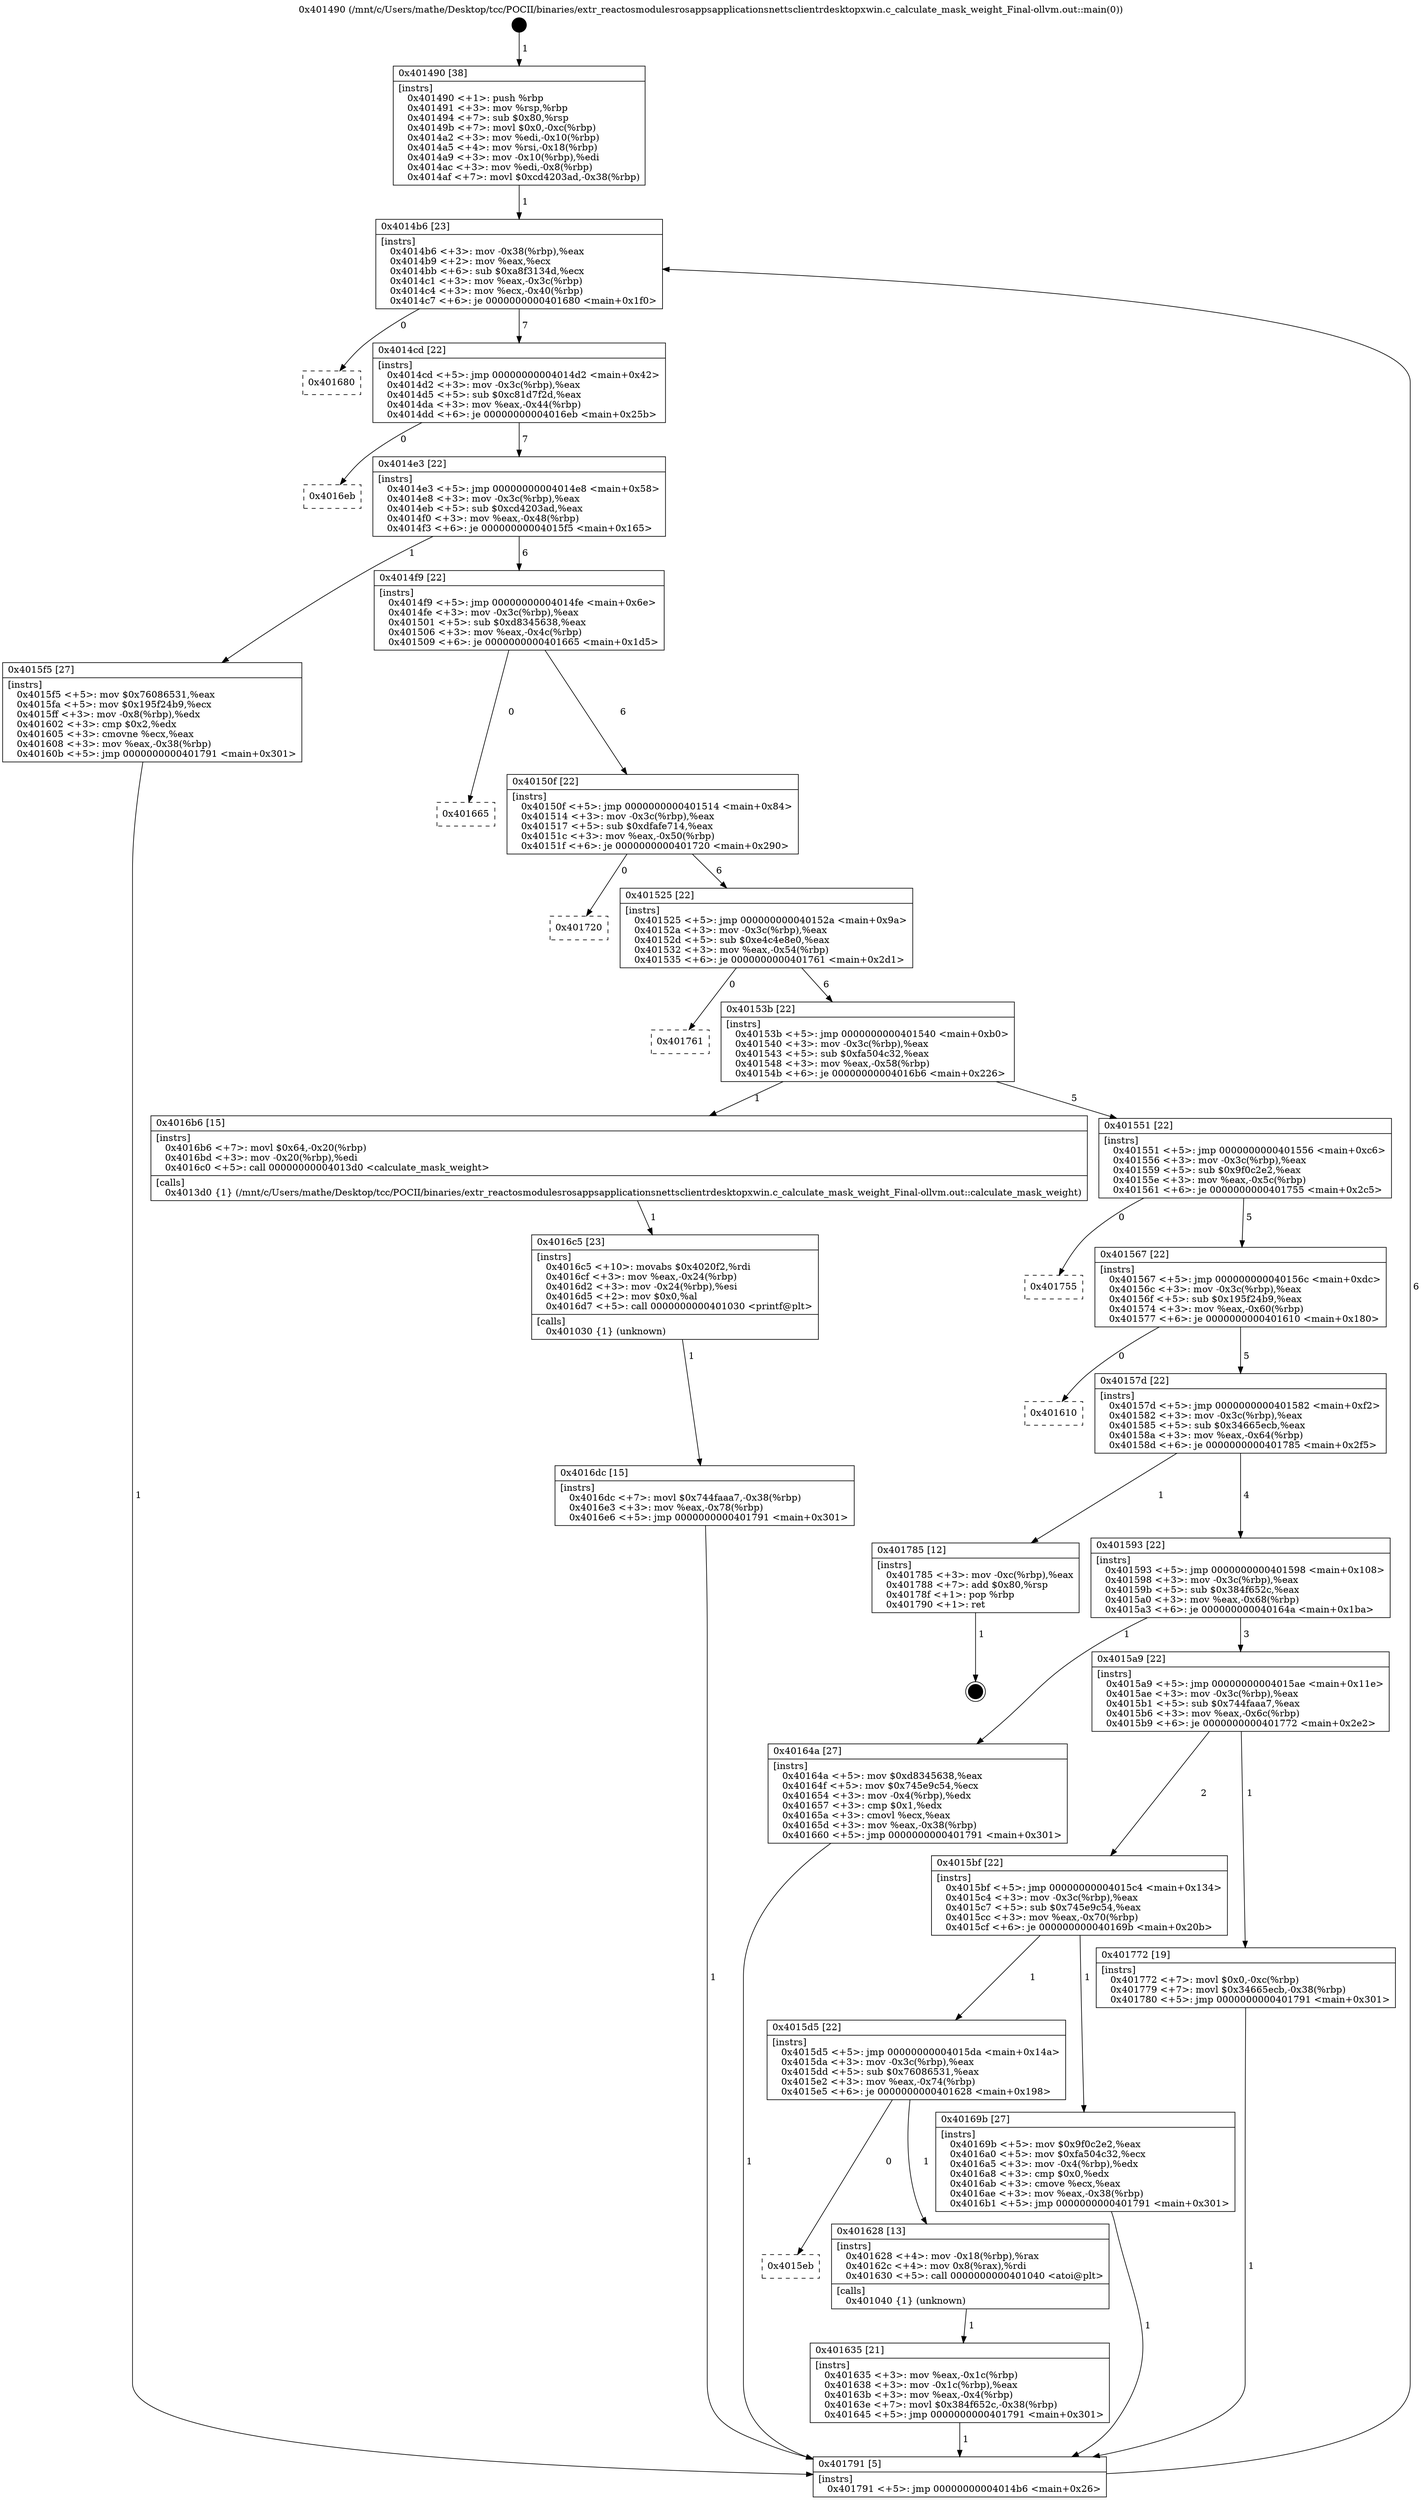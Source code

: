 digraph "0x401490" {
  label = "0x401490 (/mnt/c/Users/mathe/Desktop/tcc/POCII/binaries/extr_reactosmodulesrosappsapplicationsnettsclientrdesktopxwin.c_calculate_mask_weight_Final-ollvm.out::main(0))"
  labelloc = "t"
  node[shape=record]

  Entry [label="",width=0.3,height=0.3,shape=circle,fillcolor=black,style=filled]
  "0x4014b6" [label="{
     0x4014b6 [23]\l
     | [instrs]\l
     &nbsp;&nbsp;0x4014b6 \<+3\>: mov -0x38(%rbp),%eax\l
     &nbsp;&nbsp;0x4014b9 \<+2\>: mov %eax,%ecx\l
     &nbsp;&nbsp;0x4014bb \<+6\>: sub $0xa8f3134d,%ecx\l
     &nbsp;&nbsp;0x4014c1 \<+3\>: mov %eax,-0x3c(%rbp)\l
     &nbsp;&nbsp;0x4014c4 \<+3\>: mov %ecx,-0x40(%rbp)\l
     &nbsp;&nbsp;0x4014c7 \<+6\>: je 0000000000401680 \<main+0x1f0\>\l
  }"]
  "0x401680" [label="{
     0x401680\l
  }", style=dashed]
  "0x4014cd" [label="{
     0x4014cd [22]\l
     | [instrs]\l
     &nbsp;&nbsp;0x4014cd \<+5\>: jmp 00000000004014d2 \<main+0x42\>\l
     &nbsp;&nbsp;0x4014d2 \<+3\>: mov -0x3c(%rbp),%eax\l
     &nbsp;&nbsp;0x4014d5 \<+5\>: sub $0xc81d7f2d,%eax\l
     &nbsp;&nbsp;0x4014da \<+3\>: mov %eax,-0x44(%rbp)\l
     &nbsp;&nbsp;0x4014dd \<+6\>: je 00000000004016eb \<main+0x25b\>\l
  }"]
  Exit [label="",width=0.3,height=0.3,shape=circle,fillcolor=black,style=filled,peripheries=2]
  "0x4016eb" [label="{
     0x4016eb\l
  }", style=dashed]
  "0x4014e3" [label="{
     0x4014e3 [22]\l
     | [instrs]\l
     &nbsp;&nbsp;0x4014e3 \<+5\>: jmp 00000000004014e8 \<main+0x58\>\l
     &nbsp;&nbsp;0x4014e8 \<+3\>: mov -0x3c(%rbp),%eax\l
     &nbsp;&nbsp;0x4014eb \<+5\>: sub $0xcd4203ad,%eax\l
     &nbsp;&nbsp;0x4014f0 \<+3\>: mov %eax,-0x48(%rbp)\l
     &nbsp;&nbsp;0x4014f3 \<+6\>: je 00000000004015f5 \<main+0x165\>\l
  }"]
  "0x4016dc" [label="{
     0x4016dc [15]\l
     | [instrs]\l
     &nbsp;&nbsp;0x4016dc \<+7\>: movl $0x744faaa7,-0x38(%rbp)\l
     &nbsp;&nbsp;0x4016e3 \<+3\>: mov %eax,-0x78(%rbp)\l
     &nbsp;&nbsp;0x4016e6 \<+5\>: jmp 0000000000401791 \<main+0x301\>\l
  }"]
  "0x4015f5" [label="{
     0x4015f5 [27]\l
     | [instrs]\l
     &nbsp;&nbsp;0x4015f5 \<+5\>: mov $0x76086531,%eax\l
     &nbsp;&nbsp;0x4015fa \<+5\>: mov $0x195f24b9,%ecx\l
     &nbsp;&nbsp;0x4015ff \<+3\>: mov -0x8(%rbp),%edx\l
     &nbsp;&nbsp;0x401602 \<+3\>: cmp $0x2,%edx\l
     &nbsp;&nbsp;0x401605 \<+3\>: cmovne %ecx,%eax\l
     &nbsp;&nbsp;0x401608 \<+3\>: mov %eax,-0x38(%rbp)\l
     &nbsp;&nbsp;0x40160b \<+5\>: jmp 0000000000401791 \<main+0x301\>\l
  }"]
  "0x4014f9" [label="{
     0x4014f9 [22]\l
     | [instrs]\l
     &nbsp;&nbsp;0x4014f9 \<+5\>: jmp 00000000004014fe \<main+0x6e\>\l
     &nbsp;&nbsp;0x4014fe \<+3\>: mov -0x3c(%rbp),%eax\l
     &nbsp;&nbsp;0x401501 \<+5\>: sub $0xd8345638,%eax\l
     &nbsp;&nbsp;0x401506 \<+3\>: mov %eax,-0x4c(%rbp)\l
     &nbsp;&nbsp;0x401509 \<+6\>: je 0000000000401665 \<main+0x1d5\>\l
  }"]
  "0x401791" [label="{
     0x401791 [5]\l
     | [instrs]\l
     &nbsp;&nbsp;0x401791 \<+5\>: jmp 00000000004014b6 \<main+0x26\>\l
  }"]
  "0x401490" [label="{
     0x401490 [38]\l
     | [instrs]\l
     &nbsp;&nbsp;0x401490 \<+1\>: push %rbp\l
     &nbsp;&nbsp;0x401491 \<+3\>: mov %rsp,%rbp\l
     &nbsp;&nbsp;0x401494 \<+7\>: sub $0x80,%rsp\l
     &nbsp;&nbsp;0x40149b \<+7\>: movl $0x0,-0xc(%rbp)\l
     &nbsp;&nbsp;0x4014a2 \<+3\>: mov %edi,-0x10(%rbp)\l
     &nbsp;&nbsp;0x4014a5 \<+4\>: mov %rsi,-0x18(%rbp)\l
     &nbsp;&nbsp;0x4014a9 \<+3\>: mov -0x10(%rbp),%edi\l
     &nbsp;&nbsp;0x4014ac \<+3\>: mov %edi,-0x8(%rbp)\l
     &nbsp;&nbsp;0x4014af \<+7\>: movl $0xcd4203ad,-0x38(%rbp)\l
  }"]
  "0x4016c5" [label="{
     0x4016c5 [23]\l
     | [instrs]\l
     &nbsp;&nbsp;0x4016c5 \<+10\>: movabs $0x4020f2,%rdi\l
     &nbsp;&nbsp;0x4016cf \<+3\>: mov %eax,-0x24(%rbp)\l
     &nbsp;&nbsp;0x4016d2 \<+3\>: mov -0x24(%rbp),%esi\l
     &nbsp;&nbsp;0x4016d5 \<+2\>: mov $0x0,%al\l
     &nbsp;&nbsp;0x4016d7 \<+5\>: call 0000000000401030 \<printf@plt\>\l
     | [calls]\l
     &nbsp;&nbsp;0x401030 \{1\} (unknown)\l
  }"]
  "0x401665" [label="{
     0x401665\l
  }", style=dashed]
  "0x40150f" [label="{
     0x40150f [22]\l
     | [instrs]\l
     &nbsp;&nbsp;0x40150f \<+5\>: jmp 0000000000401514 \<main+0x84\>\l
     &nbsp;&nbsp;0x401514 \<+3\>: mov -0x3c(%rbp),%eax\l
     &nbsp;&nbsp;0x401517 \<+5\>: sub $0xdfafe714,%eax\l
     &nbsp;&nbsp;0x40151c \<+3\>: mov %eax,-0x50(%rbp)\l
     &nbsp;&nbsp;0x40151f \<+6\>: je 0000000000401720 \<main+0x290\>\l
  }"]
  "0x401635" [label="{
     0x401635 [21]\l
     | [instrs]\l
     &nbsp;&nbsp;0x401635 \<+3\>: mov %eax,-0x1c(%rbp)\l
     &nbsp;&nbsp;0x401638 \<+3\>: mov -0x1c(%rbp),%eax\l
     &nbsp;&nbsp;0x40163b \<+3\>: mov %eax,-0x4(%rbp)\l
     &nbsp;&nbsp;0x40163e \<+7\>: movl $0x384f652c,-0x38(%rbp)\l
     &nbsp;&nbsp;0x401645 \<+5\>: jmp 0000000000401791 \<main+0x301\>\l
  }"]
  "0x401720" [label="{
     0x401720\l
  }", style=dashed]
  "0x401525" [label="{
     0x401525 [22]\l
     | [instrs]\l
     &nbsp;&nbsp;0x401525 \<+5\>: jmp 000000000040152a \<main+0x9a\>\l
     &nbsp;&nbsp;0x40152a \<+3\>: mov -0x3c(%rbp),%eax\l
     &nbsp;&nbsp;0x40152d \<+5\>: sub $0xe4c4e8e0,%eax\l
     &nbsp;&nbsp;0x401532 \<+3\>: mov %eax,-0x54(%rbp)\l
     &nbsp;&nbsp;0x401535 \<+6\>: je 0000000000401761 \<main+0x2d1\>\l
  }"]
  "0x4015eb" [label="{
     0x4015eb\l
  }", style=dashed]
  "0x401761" [label="{
     0x401761\l
  }", style=dashed]
  "0x40153b" [label="{
     0x40153b [22]\l
     | [instrs]\l
     &nbsp;&nbsp;0x40153b \<+5\>: jmp 0000000000401540 \<main+0xb0\>\l
     &nbsp;&nbsp;0x401540 \<+3\>: mov -0x3c(%rbp),%eax\l
     &nbsp;&nbsp;0x401543 \<+5\>: sub $0xfa504c32,%eax\l
     &nbsp;&nbsp;0x401548 \<+3\>: mov %eax,-0x58(%rbp)\l
     &nbsp;&nbsp;0x40154b \<+6\>: je 00000000004016b6 \<main+0x226\>\l
  }"]
  "0x401628" [label="{
     0x401628 [13]\l
     | [instrs]\l
     &nbsp;&nbsp;0x401628 \<+4\>: mov -0x18(%rbp),%rax\l
     &nbsp;&nbsp;0x40162c \<+4\>: mov 0x8(%rax),%rdi\l
     &nbsp;&nbsp;0x401630 \<+5\>: call 0000000000401040 \<atoi@plt\>\l
     | [calls]\l
     &nbsp;&nbsp;0x401040 \{1\} (unknown)\l
  }"]
  "0x4016b6" [label="{
     0x4016b6 [15]\l
     | [instrs]\l
     &nbsp;&nbsp;0x4016b6 \<+7\>: movl $0x64,-0x20(%rbp)\l
     &nbsp;&nbsp;0x4016bd \<+3\>: mov -0x20(%rbp),%edi\l
     &nbsp;&nbsp;0x4016c0 \<+5\>: call 00000000004013d0 \<calculate_mask_weight\>\l
     | [calls]\l
     &nbsp;&nbsp;0x4013d0 \{1\} (/mnt/c/Users/mathe/Desktop/tcc/POCII/binaries/extr_reactosmodulesrosappsapplicationsnettsclientrdesktopxwin.c_calculate_mask_weight_Final-ollvm.out::calculate_mask_weight)\l
  }"]
  "0x401551" [label="{
     0x401551 [22]\l
     | [instrs]\l
     &nbsp;&nbsp;0x401551 \<+5\>: jmp 0000000000401556 \<main+0xc6\>\l
     &nbsp;&nbsp;0x401556 \<+3\>: mov -0x3c(%rbp),%eax\l
     &nbsp;&nbsp;0x401559 \<+5\>: sub $0x9f0c2e2,%eax\l
     &nbsp;&nbsp;0x40155e \<+3\>: mov %eax,-0x5c(%rbp)\l
     &nbsp;&nbsp;0x401561 \<+6\>: je 0000000000401755 \<main+0x2c5\>\l
  }"]
  "0x4015d5" [label="{
     0x4015d5 [22]\l
     | [instrs]\l
     &nbsp;&nbsp;0x4015d5 \<+5\>: jmp 00000000004015da \<main+0x14a\>\l
     &nbsp;&nbsp;0x4015da \<+3\>: mov -0x3c(%rbp),%eax\l
     &nbsp;&nbsp;0x4015dd \<+5\>: sub $0x76086531,%eax\l
     &nbsp;&nbsp;0x4015e2 \<+3\>: mov %eax,-0x74(%rbp)\l
     &nbsp;&nbsp;0x4015e5 \<+6\>: je 0000000000401628 \<main+0x198\>\l
  }"]
  "0x401755" [label="{
     0x401755\l
  }", style=dashed]
  "0x401567" [label="{
     0x401567 [22]\l
     | [instrs]\l
     &nbsp;&nbsp;0x401567 \<+5\>: jmp 000000000040156c \<main+0xdc\>\l
     &nbsp;&nbsp;0x40156c \<+3\>: mov -0x3c(%rbp),%eax\l
     &nbsp;&nbsp;0x40156f \<+5\>: sub $0x195f24b9,%eax\l
     &nbsp;&nbsp;0x401574 \<+3\>: mov %eax,-0x60(%rbp)\l
     &nbsp;&nbsp;0x401577 \<+6\>: je 0000000000401610 \<main+0x180\>\l
  }"]
  "0x40169b" [label="{
     0x40169b [27]\l
     | [instrs]\l
     &nbsp;&nbsp;0x40169b \<+5\>: mov $0x9f0c2e2,%eax\l
     &nbsp;&nbsp;0x4016a0 \<+5\>: mov $0xfa504c32,%ecx\l
     &nbsp;&nbsp;0x4016a5 \<+3\>: mov -0x4(%rbp),%edx\l
     &nbsp;&nbsp;0x4016a8 \<+3\>: cmp $0x0,%edx\l
     &nbsp;&nbsp;0x4016ab \<+3\>: cmove %ecx,%eax\l
     &nbsp;&nbsp;0x4016ae \<+3\>: mov %eax,-0x38(%rbp)\l
     &nbsp;&nbsp;0x4016b1 \<+5\>: jmp 0000000000401791 \<main+0x301\>\l
  }"]
  "0x401610" [label="{
     0x401610\l
  }", style=dashed]
  "0x40157d" [label="{
     0x40157d [22]\l
     | [instrs]\l
     &nbsp;&nbsp;0x40157d \<+5\>: jmp 0000000000401582 \<main+0xf2\>\l
     &nbsp;&nbsp;0x401582 \<+3\>: mov -0x3c(%rbp),%eax\l
     &nbsp;&nbsp;0x401585 \<+5\>: sub $0x34665ecb,%eax\l
     &nbsp;&nbsp;0x40158a \<+3\>: mov %eax,-0x64(%rbp)\l
     &nbsp;&nbsp;0x40158d \<+6\>: je 0000000000401785 \<main+0x2f5\>\l
  }"]
  "0x4015bf" [label="{
     0x4015bf [22]\l
     | [instrs]\l
     &nbsp;&nbsp;0x4015bf \<+5\>: jmp 00000000004015c4 \<main+0x134\>\l
     &nbsp;&nbsp;0x4015c4 \<+3\>: mov -0x3c(%rbp),%eax\l
     &nbsp;&nbsp;0x4015c7 \<+5\>: sub $0x745e9c54,%eax\l
     &nbsp;&nbsp;0x4015cc \<+3\>: mov %eax,-0x70(%rbp)\l
     &nbsp;&nbsp;0x4015cf \<+6\>: je 000000000040169b \<main+0x20b\>\l
  }"]
  "0x401785" [label="{
     0x401785 [12]\l
     | [instrs]\l
     &nbsp;&nbsp;0x401785 \<+3\>: mov -0xc(%rbp),%eax\l
     &nbsp;&nbsp;0x401788 \<+7\>: add $0x80,%rsp\l
     &nbsp;&nbsp;0x40178f \<+1\>: pop %rbp\l
     &nbsp;&nbsp;0x401790 \<+1\>: ret\l
  }"]
  "0x401593" [label="{
     0x401593 [22]\l
     | [instrs]\l
     &nbsp;&nbsp;0x401593 \<+5\>: jmp 0000000000401598 \<main+0x108\>\l
     &nbsp;&nbsp;0x401598 \<+3\>: mov -0x3c(%rbp),%eax\l
     &nbsp;&nbsp;0x40159b \<+5\>: sub $0x384f652c,%eax\l
     &nbsp;&nbsp;0x4015a0 \<+3\>: mov %eax,-0x68(%rbp)\l
     &nbsp;&nbsp;0x4015a3 \<+6\>: je 000000000040164a \<main+0x1ba\>\l
  }"]
  "0x401772" [label="{
     0x401772 [19]\l
     | [instrs]\l
     &nbsp;&nbsp;0x401772 \<+7\>: movl $0x0,-0xc(%rbp)\l
     &nbsp;&nbsp;0x401779 \<+7\>: movl $0x34665ecb,-0x38(%rbp)\l
     &nbsp;&nbsp;0x401780 \<+5\>: jmp 0000000000401791 \<main+0x301\>\l
  }"]
  "0x40164a" [label="{
     0x40164a [27]\l
     | [instrs]\l
     &nbsp;&nbsp;0x40164a \<+5\>: mov $0xd8345638,%eax\l
     &nbsp;&nbsp;0x40164f \<+5\>: mov $0x745e9c54,%ecx\l
     &nbsp;&nbsp;0x401654 \<+3\>: mov -0x4(%rbp),%edx\l
     &nbsp;&nbsp;0x401657 \<+3\>: cmp $0x1,%edx\l
     &nbsp;&nbsp;0x40165a \<+3\>: cmovl %ecx,%eax\l
     &nbsp;&nbsp;0x40165d \<+3\>: mov %eax,-0x38(%rbp)\l
     &nbsp;&nbsp;0x401660 \<+5\>: jmp 0000000000401791 \<main+0x301\>\l
  }"]
  "0x4015a9" [label="{
     0x4015a9 [22]\l
     | [instrs]\l
     &nbsp;&nbsp;0x4015a9 \<+5\>: jmp 00000000004015ae \<main+0x11e\>\l
     &nbsp;&nbsp;0x4015ae \<+3\>: mov -0x3c(%rbp),%eax\l
     &nbsp;&nbsp;0x4015b1 \<+5\>: sub $0x744faaa7,%eax\l
     &nbsp;&nbsp;0x4015b6 \<+3\>: mov %eax,-0x6c(%rbp)\l
     &nbsp;&nbsp;0x4015b9 \<+6\>: je 0000000000401772 \<main+0x2e2\>\l
  }"]
  Entry -> "0x401490" [label=" 1"]
  "0x4014b6" -> "0x401680" [label=" 0"]
  "0x4014b6" -> "0x4014cd" [label=" 7"]
  "0x401785" -> Exit [label=" 1"]
  "0x4014cd" -> "0x4016eb" [label=" 0"]
  "0x4014cd" -> "0x4014e3" [label=" 7"]
  "0x401772" -> "0x401791" [label=" 1"]
  "0x4014e3" -> "0x4015f5" [label=" 1"]
  "0x4014e3" -> "0x4014f9" [label=" 6"]
  "0x4015f5" -> "0x401791" [label=" 1"]
  "0x401490" -> "0x4014b6" [label=" 1"]
  "0x401791" -> "0x4014b6" [label=" 6"]
  "0x4016dc" -> "0x401791" [label=" 1"]
  "0x4014f9" -> "0x401665" [label=" 0"]
  "0x4014f9" -> "0x40150f" [label=" 6"]
  "0x4016c5" -> "0x4016dc" [label=" 1"]
  "0x40150f" -> "0x401720" [label=" 0"]
  "0x40150f" -> "0x401525" [label=" 6"]
  "0x4016b6" -> "0x4016c5" [label=" 1"]
  "0x401525" -> "0x401761" [label=" 0"]
  "0x401525" -> "0x40153b" [label=" 6"]
  "0x40169b" -> "0x401791" [label=" 1"]
  "0x40153b" -> "0x4016b6" [label=" 1"]
  "0x40153b" -> "0x401551" [label=" 5"]
  "0x40164a" -> "0x401791" [label=" 1"]
  "0x401551" -> "0x401755" [label=" 0"]
  "0x401551" -> "0x401567" [label=" 5"]
  "0x401628" -> "0x401635" [label=" 1"]
  "0x401567" -> "0x401610" [label=" 0"]
  "0x401567" -> "0x40157d" [label=" 5"]
  "0x4015d5" -> "0x4015eb" [label=" 0"]
  "0x40157d" -> "0x401785" [label=" 1"]
  "0x40157d" -> "0x401593" [label=" 4"]
  "0x401635" -> "0x401791" [label=" 1"]
  "0x401593" -> "0x40164a" [label=" 1"]
  "0x401593" -> "0x4015a9" [label=" 3"]
  "0x4015bf" -> "0x4015d5" [label=" 1"]
  "0x4015a9" -> "0x401772" [label=" 1"]
  "0x4015a9" -> "0x4015bf" [label=" 2"]
  "0x4015d5" -> "0x401628" [label=" 1"]
  "0x4015bf" -> "0x40169b" [label=" 1"]
}
